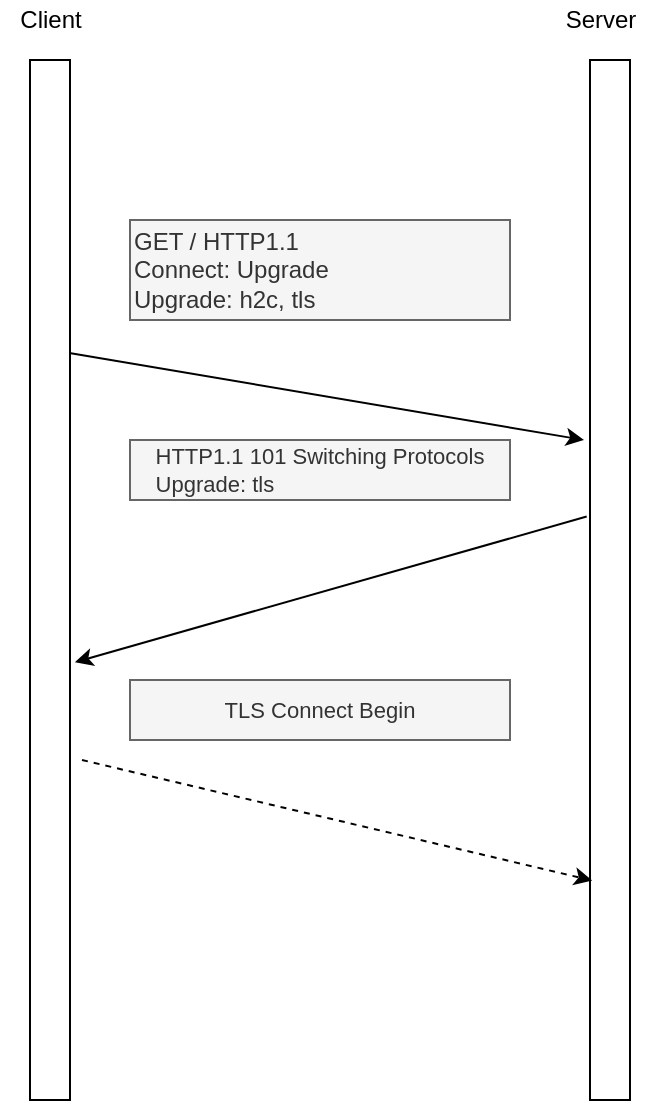 <mxfile version="15.2.7" type="github">
  <diagram id="EioYZbHYscT3MzkV84WL" name="Page-1">
    <mxGraphModel dx="652" dy="423" grid="1" gridSize="10" guides="1" tooltips="1" connect="1" arrows="1" fold="1" page="1" pageScale="1" pageWidth="827" pageHeight="1169" math="0" shadow="0">
      <root>
        <mxCell id="0" />
        <mxCell id="1" parent="0" />
        <mxCell id="t8I1GnkwRlT8fT6AS5P3-1" value="" style="rounded=0;whiteSpace=wrap;html=1;" vertex="1" parent="1">
          <mxGeometry x="160" y="60" width="20" height="520" as="geometry" />
        </mxCell>
        <mxCell id="t8I1GnkwRlT8fT6AS5P3-5" value="" style="endArrow=classic;html=1;exitX=1.021;exitY=0.282;exitDx=0;exitDy=0;exitPerimeter=0;" edge="1" parent="1" source="t8I1GnkwRlT8fT6AS5P3-1">
          <mxGeometry width="50" height="50" relative="1" as="geometry">
            <mxPoint x="250" y="230" as="sourcePoint" />
            <mxPoint x="437" y="250" as="targetPoint" />
          </mxGeometry>
        </mxCell>
        <mxCell id="t8I1GnkwRlT8fT6AS5P3-6" value="" style="rounded=0;whiteSpace=wrap;html=1;" vertex="1" parent="1">
          <mxGeometry x="440" y="60" width="20" height="520" as="geometry" />
        </mxCell>
        <mxCell id="t8I1GnkwRlT8fT6AS5P3-11" value="&lt;div&gt;&lt;span&gt;GET / HTTP1.1&lt;/span&gt;&lt;/div&gt;&lt;div&gt;&lt;span&gt;Connect: Upgrade&lt;/span&gt;&lt;/div&gt;&lt;div&gt;&lt;span&gt;Upgrade: h2c, tls&lt;/span&gt;&lt;/div&gt;" style="text;html=1;align=left;verticalAlign=middle;whiteSpace=wrap;rounded=0;fillColor=#f5f5f5;strokeColor=#666666;fontColor=#333333;" vertex="1" parent="1">
          <mxGeometry x="210" y="140" width="190" height="50" as="geometry" />
        </mxCell>
        <mxCell id="t8I1GnkwRlT8fT6AS5P3-12" value="" style="endArrow=classic;html=1;exitX=-0.083;exitY=0.439;exitDx=0;exitDy=0;entryX=1.124;entryY=0.579;entryDx=0;entryDy=0;entryPerimeter=0;exitPerimeter=0;" edge="1" parent="1" source="t8I1GnkwRlT8fT6AS5P3-6" target="t8I1GnkwRlT8fT6AS5P3-1">
          <mxGeometry width="50" height="50" relative="1" as="geometry">
            <mxPoint x="438" y="180" as="sourcePoint" />
            <mxPoint x="183" y="260" as="targetPoint" />
          </mxGeometry>
        </mxCell>
        <mxCell id="t8I1GnkwRlT8fT6AS5P3-13" value="&lt;div style=&quot;text-align: left ; font-size: 11px&quot;&gt;&lt;font style=&quot;font-size: 11px&quot;&gt;HTTP1.1 101 Switching Protocols&lt;/font&gt;&lt;/div&gt;&lt;div style=&quot;text-align: left ; font-size: 11px&quot;&gt;&lt;font style=&quot;font-size: 11px&quot;&gt;Upgrade: tls&lt;/font&gt;&lt;/div&gt;" style="text;html=1;align=center;verticalAlign=middle;whiteSpace=wrap;rounded=0;fillColor=#f5f5f5;strokeColor=#666666;fontColor=#333333;" vertex="1" parent="1">
          <mxGeometry x="210" y="250" width="190" height="30" as="geometry" />
        </mxCell>
        <mxCell id="t8I1GnkwRlT8fT6AS5P3-15" value="" style="endArrow=classic;html=1;entryX=0.055;entryY=0.789;entryDx=0;entryDy=0;entryPerimeter=0;dashed=1;" edge="1" parent="1" target="t8I1GnkwRlT8fT6AS5P3-6">
          <mxGeometry width="50" height="50" relative="1" as="geometry">
            <mxPoint x="186" y="410" as="sourcePoint" />
            <mxPoint x="440" y="430.96" as="targetPoint" />
          </mxGeometry>
        </mxCell>
        <mxCell id="t8I1GnkwRlT8fT6AS5P3-16" value="Client" style="text;html=1;align=center;verticalAlign=middle;resizable=0;points=[];autosize=1;strokeColor=none;fillColor=none;" vertex="1" parent="1">
          <mxGeometry x="145" y="30" width="50" height="20" as="geometry" />
        </mxCell>
        <mxCell id="t8I1GnkwRlT8fT6AS5P3-17" value="Server" style="text;html=1;align=center;verticalAlign=middle;resizable=0;points=[];autosize=1;strokeColor=none;fillColor=none;" vertex="1" parent="1">
          <mxGeometry x="420" y="30" width="50" height="20" as="geometry" />
        </mxCell>
        <mxCell id="t8I1GnkwRlT8fT6AS5P3-18" value="&lt;div style=&quot;text-align: left ; font-size: 11px&quot;&gt;TLS Connect Begin&lt;/div&gt;" style="text;html=1;align=center;verticalAlign=middle;whiteSpace=wrap;rounded=0;fillColor=#f5f5f5;strokeColor=#666666;fontColor=#333333;" vertex="1" parent="1">
          <mxGeometry x="210" y="370" width="190" height="30" as="geometry" />
        </mxCell>
      </root>
    </mxGraphModel>
  </diagram>
</mxfile>
